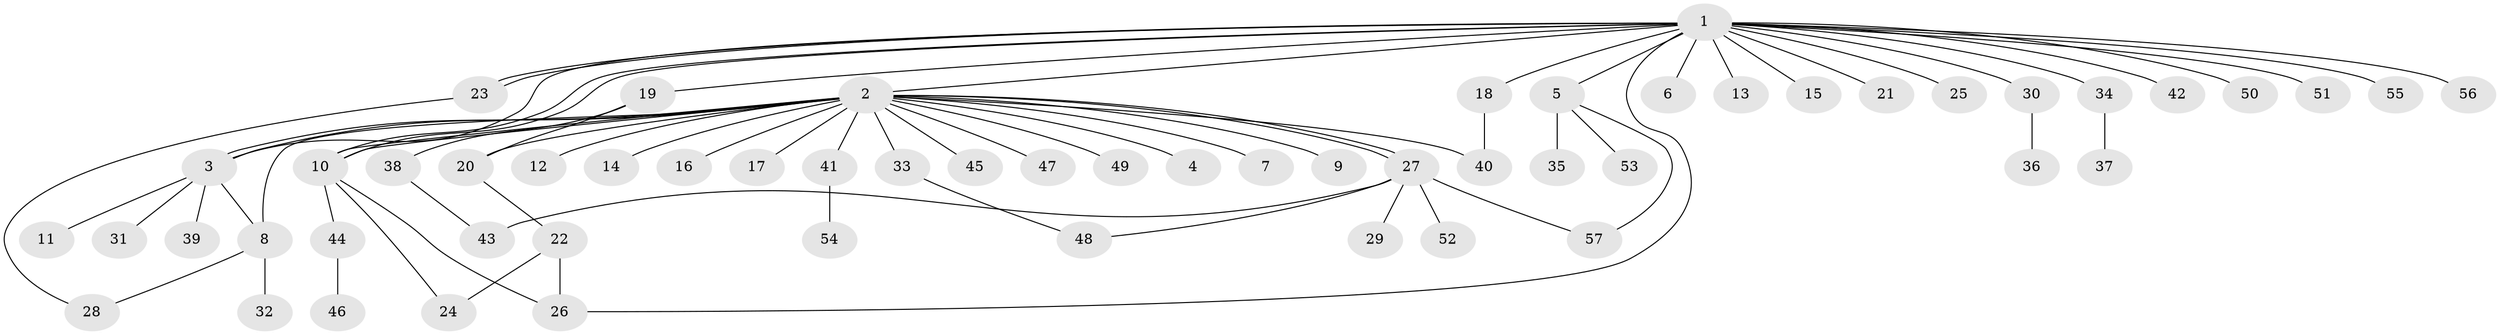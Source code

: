 // coarse degree distribution, {19: 0.023255813953488372, 23: 0.023255813953488372, 6: 0.023255813953488372, 1: 0.6511627906976745, 3: 0.11627906976744186, 2: 0.11627906976744186, 4: 0.023255813953488372, 7: 0.023255813953488372}
// Generated by graph-tools (version 1.1) at 2025/23/03/03/25 07:23:55]
// undirected, 57 vertices, 73 edges
graph export_dot {
graph [start="1"]
  node [color=gray90,style=filled];
  1;
  2;
  3;
  4;
  5;
  6;
  7;
  8;
  9;
  10;
  11;
  12;
  13;
  14;
  15;
  16;
  17;
  18;
  19;
  20;
  21;
  22;
  23;
  24;
  25;
  26;
  27;
  28;
  29;
  30;
  31;
  32;
  33;
  34;
  35;
  36;
  37;
  38;
  39;
  40;
  41;
  42;
  43;
  44;
  45;
  46;
  47;
  48;
  49;
  50;
  51;
  52;
  53;
  54;
  55;
  56;
  57;
  1 -- 2;
  1 -- 3;
  1 -- 5;
  1 -- 6;
  1 -- 10;
  1 -- 10;
  1 -- 13;
  1 -- 15;
  1 -- 18;
  1 -- 19;
  1 -- 21;
  1 -- 23;
  1 -- 23;
  1 -- 25;
  1 -- 26;
  1 -- 30;
  1 -- 34;
  1 -- 42;
  1 -- 50;
  1 -- 51;
  1 -- 55;
  1 -- 56;
  2 -- 3;
  2 -- 3;
  2 -- 4;
  2 -- 7;
  2 -- 8;
  2 -- 9;
  2 -- 10;
  2 -- 10;
  2 -- 12;
  2 -- 14;
  2 -- 16;
  2 -- 17;
  2 -- 20;
  2 -- 27;
  2 -- 27;
  2 -- 33;
  2 -- 40;
  2 -- 41;
  2 -- 45;
  2 -- 47;
  2 -- 49;
  3 -- 8;
  3 -- 11;
  3 -- 31;
  3 -- 39;
  5 -- 35;
  5 -- 53;
  5 -- 57;
  8 -- 28;
  8 -- 32;
  10 -- 24;
  10 -- 26;
  10 -- 44;
  18 -- 40;
  19 -- 20;
  19 -- 38;
  20 -- 22;
  22 -- 24;
  22 -- 26;
  23 -- 28;
  27 -- 29;
  27 -- 43;
  27 -- 48;
  27 -- 52;
  27 -- 57;
  30 -- 36;
  33 -- 48;
  34 -- 37;
  38 -- 43;
  41 -- 54;
  44 -- 46;
}
